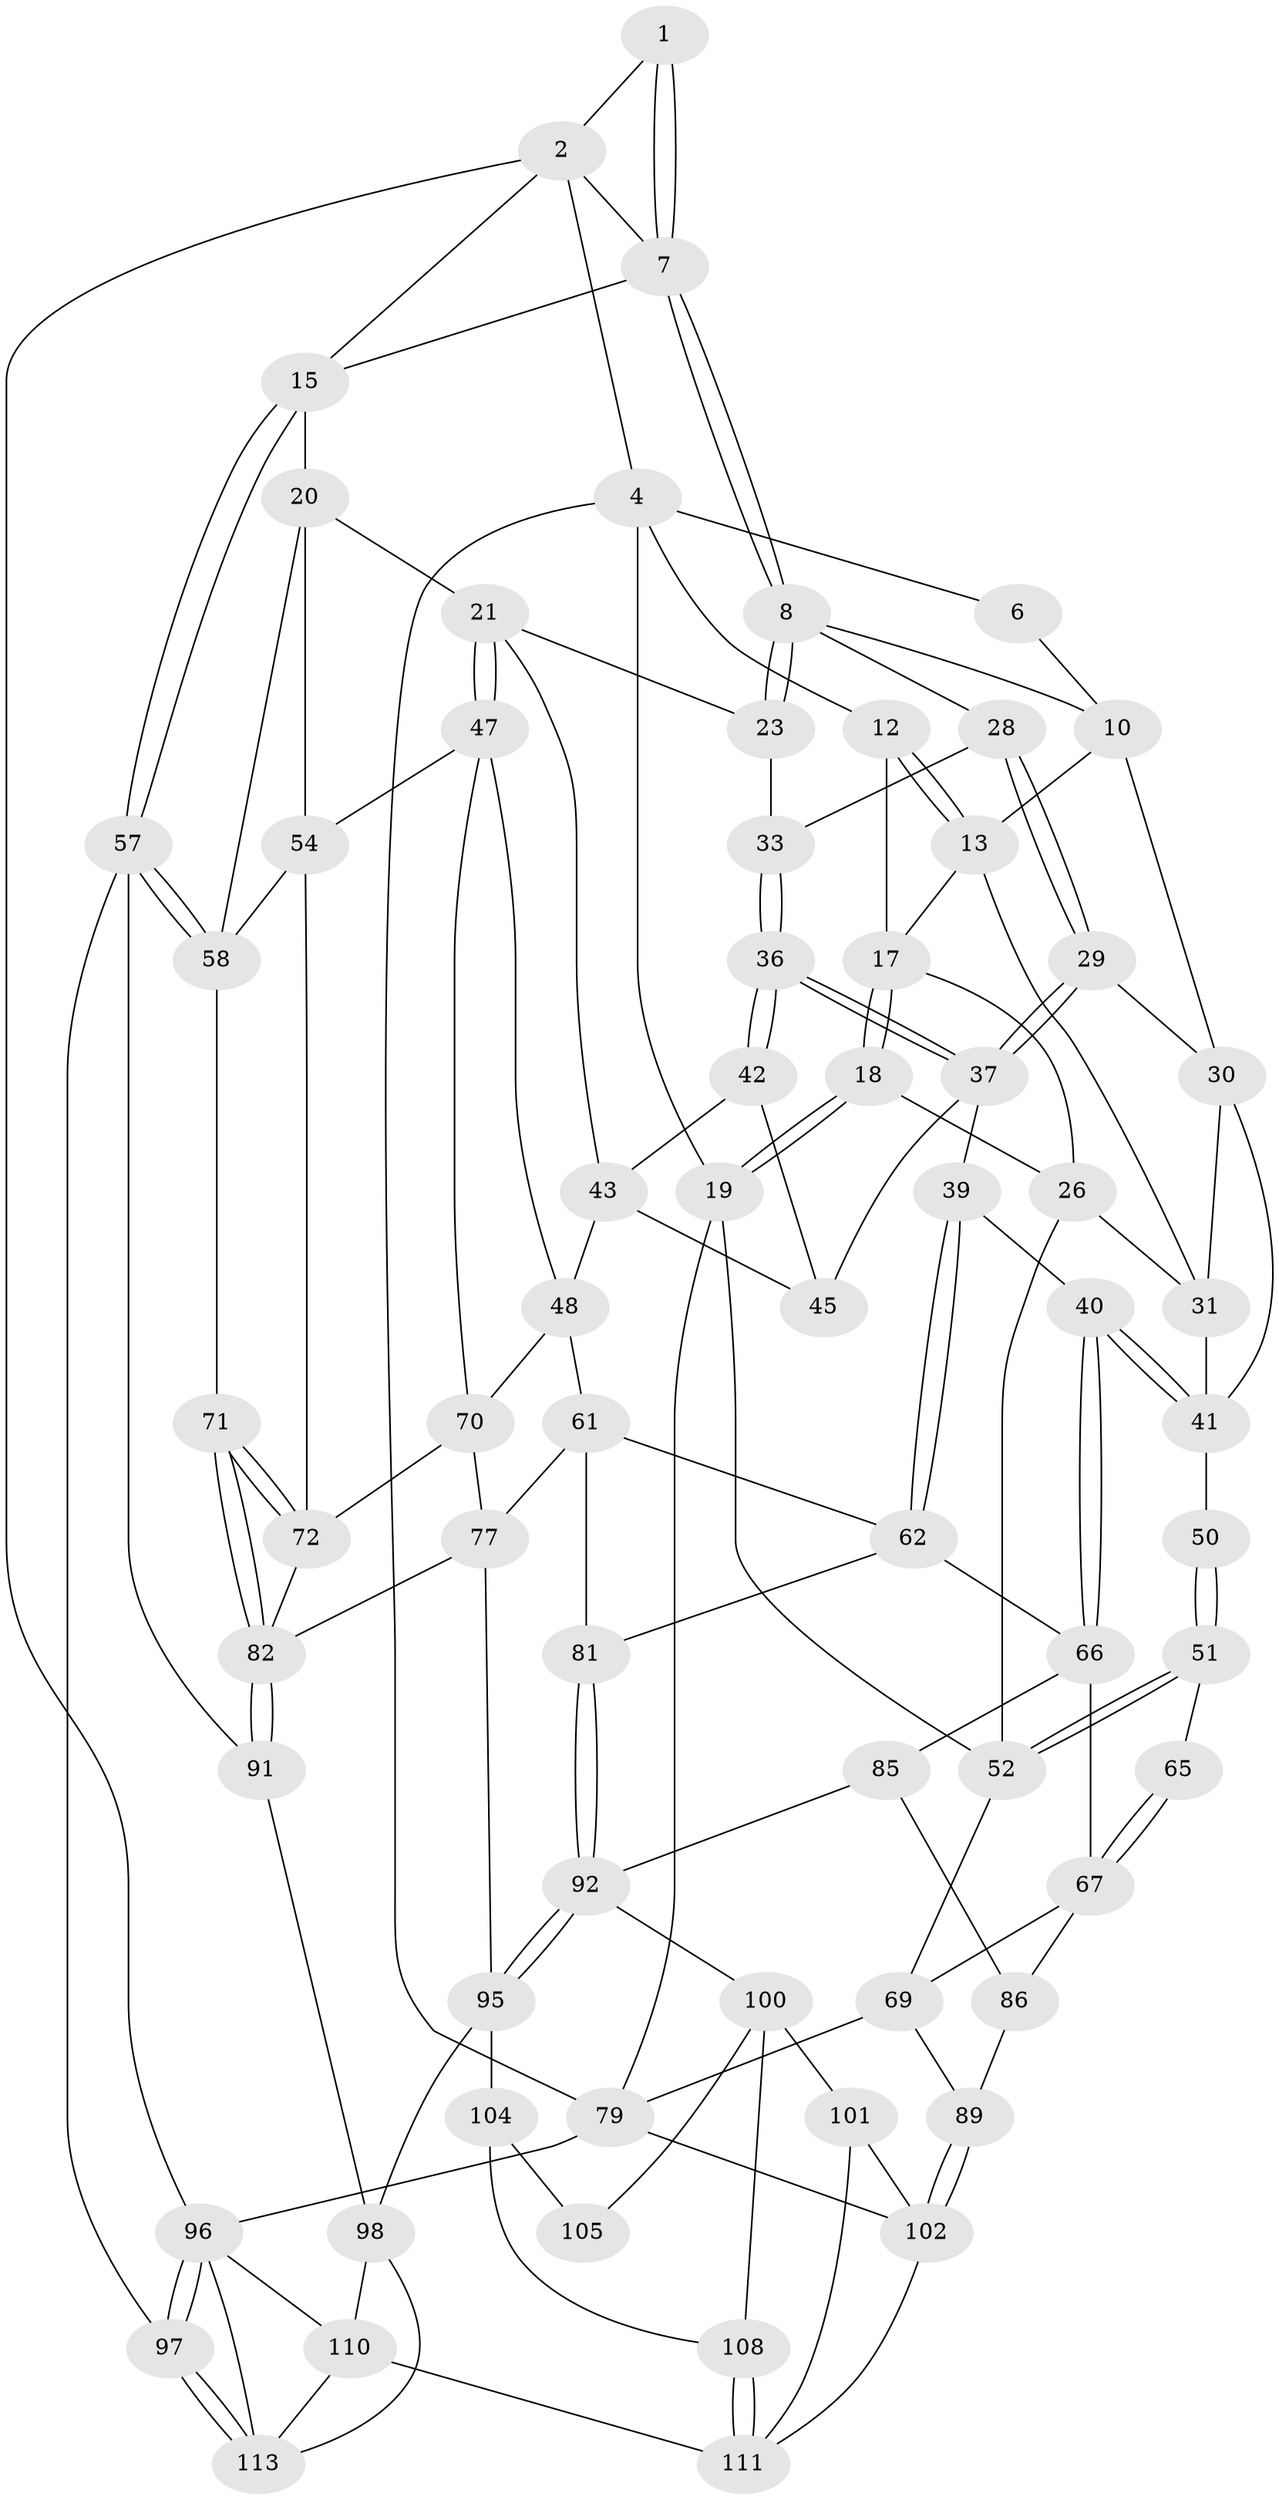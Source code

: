 // Generated by graph-tools (version 1.1) at 2025/52/02/27/25 19:52:36]
// undirected, 69 vertices, 153 edges
graph export_dot {
graph [start="1"]
  node [color=gray90,style=filled];
  1 [pos="+0.8002858883697807+0"];
  2 [pos="+0.9744278459660266+0",super="+3"];
  4 [pos="+0+0",super="+5"];
  6 [pos="+0.5577277576751652+0"];
  7 [pos="+0.7693795882801557+0.08633288726689987",super="+11"];
  8 [pos="+0.7500355065636205+0.13163587225709464",super="+9"];
  10 [pos="+0.5527886961618371+0",super="+14"];
  12 [pos="+0.2420880430310144+0"];
  13 [pos="+0.4534773703709171+0.13402766929975912",super="+25"];
  15 [pos="+1+0.1806541117481816",super="+16"];
  17 [pos="+0.26465368127780803+0.1098513965980305",super="+24"];
  18 [pos="+0.18515571947331894+0.269284077642685"];
  19 [pos="+0+0.02997992411987449",super="+64"];
  20 [pos="+0.9360520932409578+0.23282503005798974",super="+53"];
  21 [pos="+0.864037455862539+0.24251280070452413",super="+22"];
  23 [pos="+0.7799032360892457+0.20843968706969834",super="+32"];
  26 [pos="+0.30096614980406994+0.2640593209507434",super="+27"];
  28 [pos="+0.6016893079417801+0.15910179958640783"];
  29 [pos="+0.5170065511639561+0.15998743199512902"];
  30 [pos="+0.4794458447306521+0.13896874406980414",super="+34"];
  31 [pos="+0.30693286123628105+0.26424930339048364",super="+35"];
  33 [pos="+0.63585011806877+0.22402850085190212"];
  36 [pos="+0.6249667519927212+0.2765404290057473"];
  37 [pos="+0.5754196712902775+0.33777245264029054",super="+38"];
  39 [pos="+0.5559715112758914+0.3977228005218466"];
  40 [pos="+0.46003270826428105+0.40602258758236737"];
  41 [pos="+0.4574107350412311+0.402979556737004",super="+49"];
  42 [pos="+0.6743268228433866+0.2692891888790367",super="+44"];
  43 [pos="+0.76467604445901+0.26575416360080567",super="+46"];
  45 [pos="+0.6709268199949925+0.33536340928303904"];
  47 [pos="+0.8291358517354529+0.3978414787412875",super="+56"];
  48 [pos="+0.746288306466821+0.3603566042489839",super="+60"];
  50 [pos="+0.36883396428057086+0.3751742202970738"];
  51 [pos="+0.20797379312035805+0.3683110165543097"];
  52 [pos="+0.19400094263127993+0.3631253285113897",super="+63"];
  54 [pos="+0.9057035170851987+0.4138805503052635",super="+55"];
  57 [pos="+1+0.5056311680739352",super="+90"];
  58 [pos="+1+0.4965057519458818",super="+59"];
  61 [pos="+0.6577893865097614+0.4744070463354119",super="+78"];
  62 [pos="+0.6123878835262135+0.45871746937453867",super="+75"];
  65 [pos="+0.2880619244627765+0.4233352274973347"];
  66 [pos="+0.4060957346667274+0.49880690283741064",super="+76"];
  67 [pos="+0.33759503355518444+0.5058878076296195",super="+68"];
  69 [pos="+0.1871370845509879+0.5352260796985926",super="+87"];
  70 [pos="+0.6734693070093408+0.47452732558409966",super="+74"];
  71 [pos="+0.8849793620008367+0.5302249530978833"];
  72 [pos="+0.8570925487136748+0.500273103854964",super="+73"];
  77 [pos="+0.7200909784324131+0.6553494970264319",super="+84"];
  79 [pos="+0+0.644640723741956",super="+80"];
  81 [pos="+0.5307596807896131+0.6786125980874884"];
  82 [pos="+0.873757089641356+0.684222317670824",super="+83"];
  85 [pos="+0.40315668778613434+0.6354396645058874",super="+94"];
  86 [pos="+0.26690743946206136+0.6573480782740506",super="+88"];
  89 [pos="+0.20711461572633058+0.7864564822372921"];
  91 [pos="+0.9327449372938509+0.7370054222857148"];
  92 [pos="+0.5308472045586665+0.7237187605032902",super="+93"];
  95 [pos="+0.6738818785704223+0.8391464669748252",super="+99"];
  96 [pos="+1+1",super="+116"];
  97 [pos="+1+1"];
  98 [pos="+0.6895458565445838+0.8595404687394784",super="+109"];
  100 [pos="+0.4369769801631526+0.8607660804928545",super="+106"];
  101 [pos="+0.29999845875719977+0.9084905189372398"];
  102 [pos="+0.19934432468060598+0.8248350821424533",super="+103"];
  104 [pos="+0.6264103056793177+0.8805422588308739",super="+107"];
  105 [pos="+0.4852361450912478+0.8699200140240912"];
  108 [pos="+0.472683823122984+1"];
  110 [pos="+0.4670670025702361+1",super="+115"];
  111 [pos="+0.4567367371423434+1",super="+112"];
  113 [pos="+0.7092123921468044+0.8882504268547053",super="+114"];
  1 -- 2;
  1 -- 7;
  1 -- 7;
  2 -- 7;
  2 -- 96;
  2 -- 4;
  2 -- 15;
  4 -- 19;
  4 -- 79;
  4 -- 12;
  4 -- 6;
  6 -- 10;
  7 -- 8;
  7 -- 8;
  7 -- 15;
  8 -- 23;
  8 -- 23;
  8 -- 10;
  8 -- 28;
  10 -- 13;
  10 -- 30;
  12 -- 13;
  12 -- 13;
  12 -- 17;
  13 -- 17;
  13 -- 31;
  15 -- 57;
  15 -- 57;
  15 -- 20;
  17 -- 18;
  17 -- 18;
  17 -- 26;
  18 -- 19;
  18 -- 19;
  18 -- 26;
  19 -- 79;
  19 -- 52;
  20 -- 21;
  20 -- 54;
  20 -- 58;
  21 -- 47;
  21 -- 47;
  21 -- 43;
  21 -- 23;
  23 -- 33;
  26 -- 31;
  26 -- 52;
  28 -- 29;
  28 -- 29;
  28 -- 33;
  29 -- 30;
  29 -- 37;
  29 -- 37;
  30 -- 41;
  30 -- 31;
  31 -- 41;
  33 -- 36;
  33 -- 36;
  36 -- 37;
  36 -- 37;
  36 -- 42;
  36 -- 42;
  37 -- 45;
  37 -- 39;
  39 -- 40;
  39 -- 62;
  39 -- 62;
  40 -- 41;
  40 -- 41;
  40 -- 66;
  40 -- 66;
  41 -- 50;
  42 -- 43;
  42 -- 45;
  43 -- 48;
  43 -- 45;
  47 -- 48;
  47 -- 70;
  47 -- 54;
  48 -- 61;
  48 -- 70;
  50 -- 51;
  50 -- 51;
  51 -- 52;
  51 -- 52;
  51 -- 65;
  52 -- 69;
  54 -- 58;
  54 -- 72;
  57 -- 58;
  57 -- 58;
  57 -- 91;
  57 -- 97;
  58 -- 71;
  61 -- 62;
  61 -- 81;
  61 -- 77;
  62 -- 81;
  62 -- 66;
  65 -- 67;
  65 -- 67;
  66 -- 67;
  66 -- 85;
  67 -- 69;
  67 -- 86;
  69 -- 89;
  69 -- 79;
  70 -- 77;
  70 -- 72;
  71 -- 72;
  71 -- 72;
  71 -- 82;
  71 -- 82;
  72 -- 82;
  77 -- 95;
  77 -- 82;
  79 -- 96;
  79 -- 102;
  81 -- 92;
  81 -- 92;
  82 -- 91;
  82 -- 91;
  85 -- 86 [weight=2];
  85 -- 92;
  86 -- 89;
  89 -- 102;
  89 -- 102;
  91 -- 98;
  92 -- 95;
  92 -- 95;
  92 -- 100;
  95 -- 104;
  95 -- 98;
  96 -- 97;
  96 -- 97;
  96 -- 110;
  96 -- 113;
  97 -- 113;
  97 -- 113;
  98 -- 113;
  98 -- 110;
  100 -- 101;
  100 -- 108;
  100 -- 105;
  101 -- 102;
  101 -- 111;
  102 -- 111;
  104 -- 105 [weight=2];
  104 -- 108;
  108 -- 111;
  108 -- 111;
  110 -- 111;
  110 -- 113;
}
